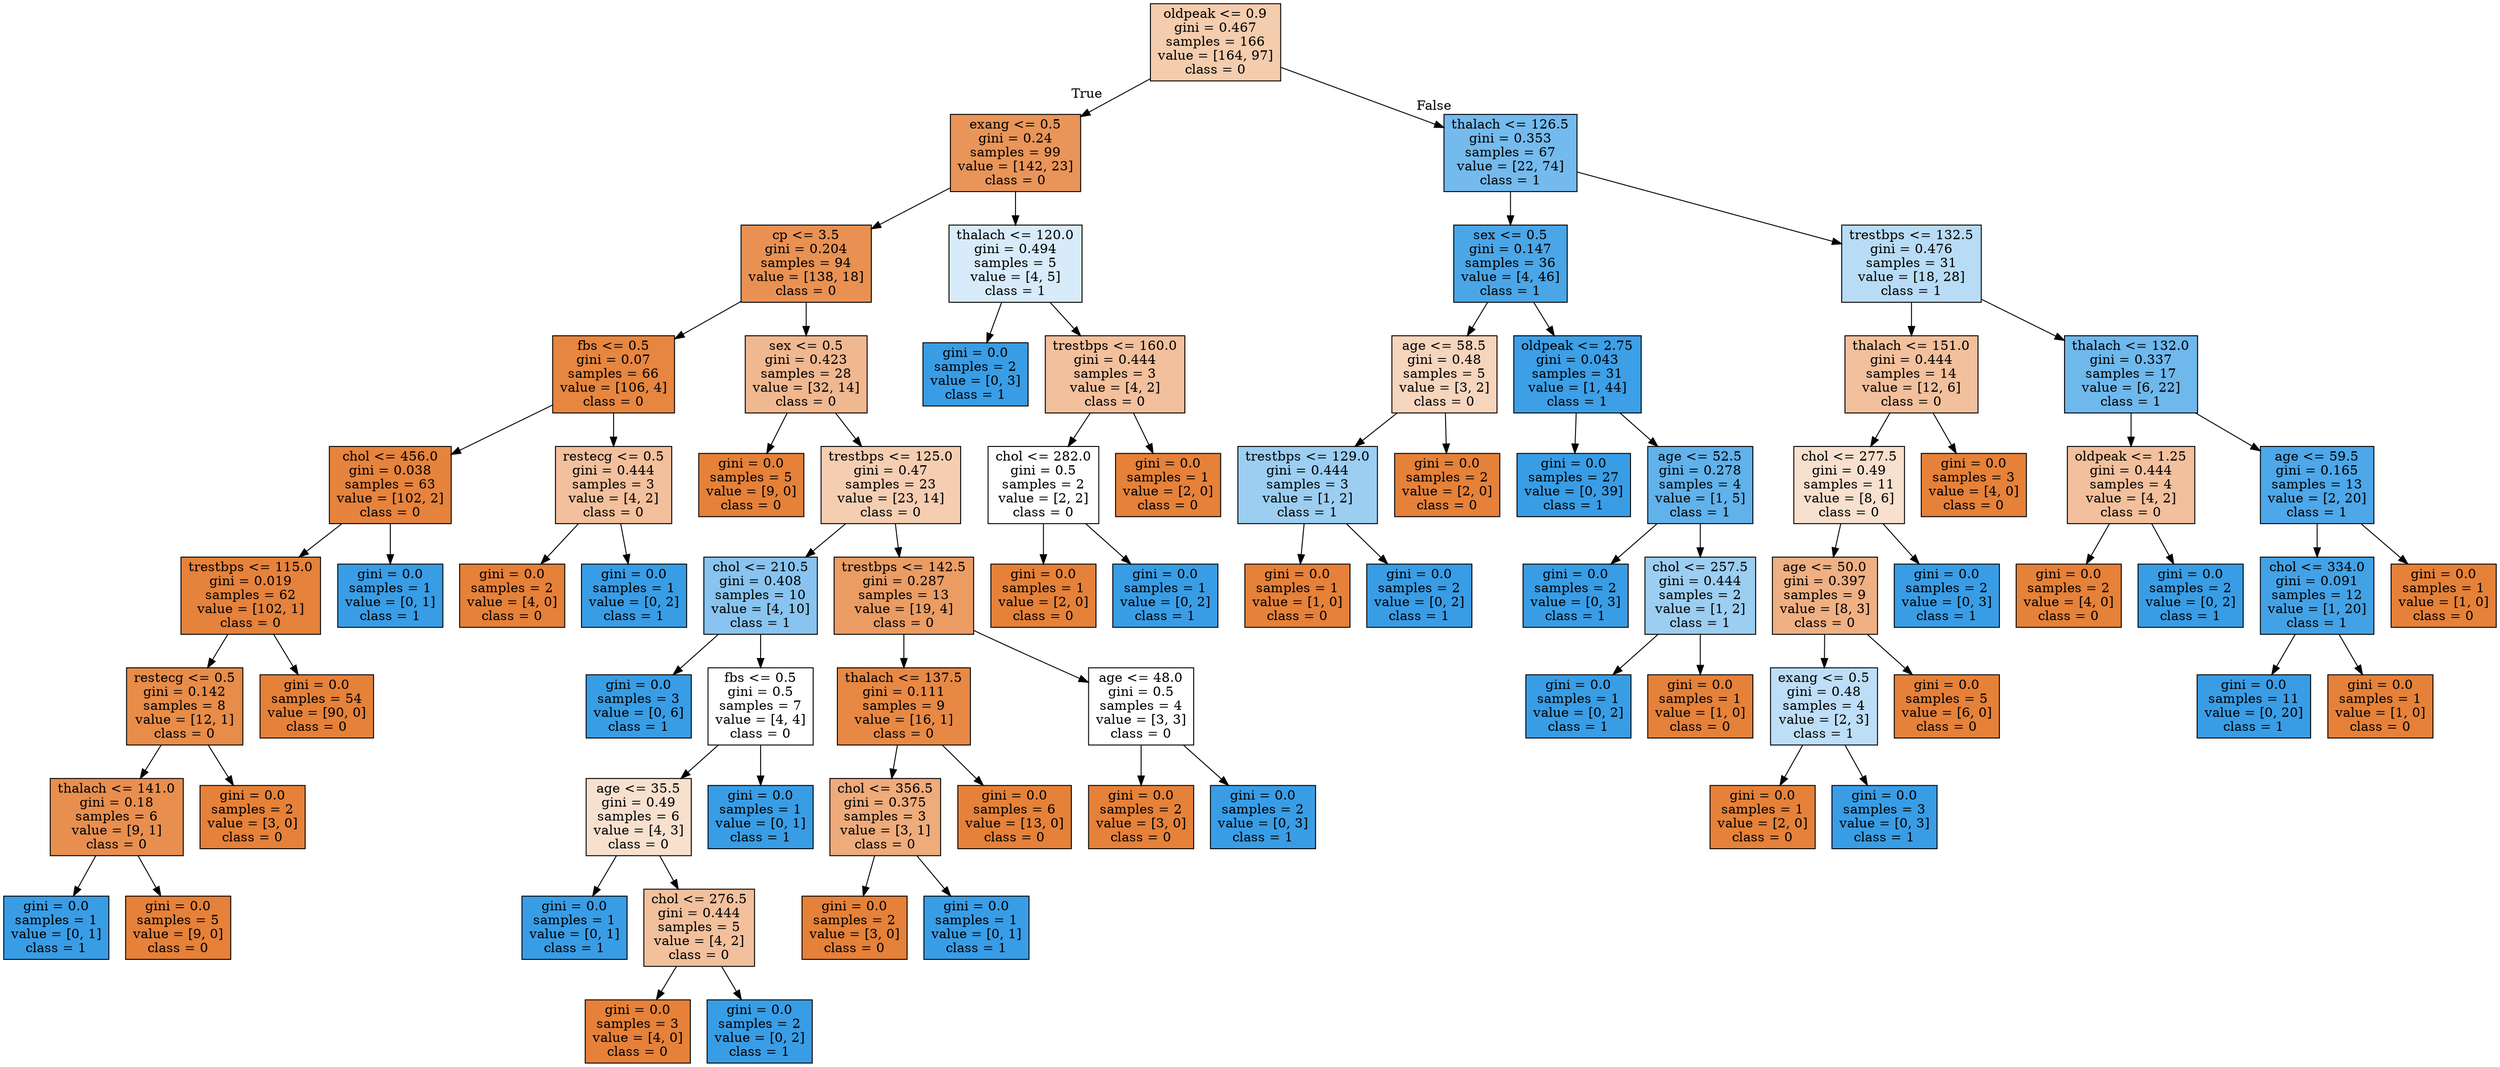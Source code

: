 digraph Tree {
node [shape=box, style="filled", color="black"] ;
0 [label="oldpeak <= 0.9\ngini = 0.467\nsamples = 166\nvalue = [164, 97]\nclass = 0", fillcolor="#f4ccae"] ;
1 [label="exang <= 0.5\ngini = 0.24\nsamples = 99\nvalue = [142, 23]\nclass = 0", fillcolor="#e99559"] ;
0 -> 1 [labeldistance=2.5, labelangle=45, headlabel="True"] ;
2 [label="cp <= 3.5\ngini = 0.204\nsamples = 94\nvalue = [138, 18]\nclass = 0", fillcolor="#e89153"] ;
1 -> 2 ;
3 [label="fbs <= 0.5\ngini = 0.07\nsamples = 66\nvalue = [106, 4]\nclass = 0", fillcolor="#e68640"] ;
2 -> 3 ;
4 [label="chol <= 456.0\ngini = 0.038\nsamples = 63\nvalue = [102, 2]\nclass = 0", fillcolor="#e6833d"] ;
3 -> 4 ;
5 [label="trestbps <= 115.0\ngini = 0.019\nsamples = 62\nvalue = [102, 1]\nclass = 0", fillcolor="#e5823b"] ;
4 -> 5 ;
6 [label="restecg <= 0.5\ngini = 0.142\nsamples = 8\nvalue = [12, 1]\nclass = 0", fillcolor="#e78c49"] ;
5 -> 6 ;
7 [label="thalach <= 141.0\ngini = 0.18\nsamples = 6\nvalue = [9, 1]\nclass = 0", fillcolor="#e88f4f"] ;
6 -> 7 ;
8 [label="gini = 0.0\nsamples = 1\nvalue = [0, 1]\nclass = 1", fillcolor="#399de5"] ;
7 -> 8 ;
9 [label="gini = 0.0\nsamples = 5\nvalue = [9, 0]\nclass = 0", fillcolor="#e58139"] ;
7 -> 9 ;
10 [label="gini = 0.0\nsamples = 2\nvalue = [3, 0]\nclass = 0", fillcolor="#e58139"] ;
6 -> 10 ;
11 [label="gini = 0.0\nsamples = 54\nvalue = [90, 0]\nclass = 0", fillcolor="#e58139"] ;
5 -> 11 ;
12 [label="gini = 0.0\nsamples = 1\nvalue = [0, 1]\nclass = 1", fillcolor="#399de5"] ;
4 -> 12 ;
13 [label="restecg <= 0.5\ngini = 0.444\nsamples = 3\nvalue = [4, 2]\nclass = 0", fillcolor="#f2c09c"] ;
3 -> 13 ;
14 [label="gini = 0.0\nsamples = 2\nvalue = [4, 0]\nclass = 0", fillcolor="#e58139"] ;
13 -> 14 ;
15 [label="gini = 0.0\nsamples = 1\nvalue = [0, 2]\nclass = 1", fillcolor="#399de5"] ;
13 -> 15 ;
16 [label="sex <= 0.5\ngini = 0.423\nsamples = 28\nvalue = [32, 14]\nclass = 0", fillcolor="#f0b890"] ;
2 -> 16 ;
17 [label="gini = 0.0\nsamples = 5\nvalue = [9, 0]\nclass = 0", fillcolor="#e58139"] ;
16 -> 17 ;
18 [label="trestbps <= 125.0\ngini = 0.47\nsamples = 23\nvalue = [23, 14]\nclass = 0", fillcolor="#f5ceb2"] ;
16 -> 18 ;
19 [label="chol <= 210.5\ngini = 0.408\nsamples = 10\nvalue = [4, 10]\nclass = 1", fillcolor="#88c4ef"] ;
18 -> 19 ;
20 [label="gini = 0.0\nsamples = 3\nvalue = [0, 6]\nclass = 1", fillcolor="#399de5"] ;
19 -> 20 ;
21 [label="fbs <= 0.5\ngini = 0.5\nsamples = 7\nvalue = [4, 4]\nclass = 0", fillcolor="#ffffff"] ;
19 -> 21 ;
22 [label="age <= 35.5\ngini = 0.49\nsamples = 6\nvalue = [4, 3]\nclass = 0", fillcolor="#f8e0ce"] ;
21 -> 22 ;
23 [label="gini = 0.0\nsamples = 1\nvalue = [0, 1]\nclass = 1", fillcolor="#399de5"] ;
22 -> 23 ;
24 [label="chol <= 276.5\ngini = 0.444\nsamples = 5\nvalue = [4, 2]\nclass = 0", fillcolor="#f2c09c"] ;
22 -> 24 ;
25 [label="gini = 0.0\nsamples = 3\nvalue = [4, 0]\nclass = 0", fillcolor="#e58139"] ;
24 -> 25 ;
26 [label="gini = 0.0\nsamples = 2\nvalue = [0, 2]\nclass = 1", fillcolor="#399de5"] ;
24 -> 26 ;
27 [label="gini = 0.0\nsamples = 1\nvalue = [0, 1]\nclass = 1", fillcolor="#399de5"] ;
21 -> 27 ;
28 [label="trestbps <= 142.5\ngini = 0.287\nsamples = 13\nvalue = [19, 4]\nclass = 0", fillcolor="#ea9c63"] ;
18 -> 28 ;
29 [label="thalach <= 137.5\ngini = 0.111\nsamples = 9\nvalue = [16, 1]\nclass = 0", fillcolor="#e78945"] ;
28 -> 29 ;
30 [label="chol <= 356.5\ngini = 0.375\nsamples = 3\nvalue = [3, 1]\nclass = 0", fillcolor="#eeab7b"] ;
29 -> 30 ;
31 [label="gini = 0.0\nsamples = 2\nvalue = [3, 0]\nclass = 0", fillcolor="#e58139"] ;
30 -> 31 ;
32 [label="gini = 0.0\nsamples = 1\nvalue = [0, 1]\nclass = 1", fillcolor="#399de5"] ;
30 -> 32 ;
33 [label="gini = 0.0\nsamples = 6\nvalue = [13, 0]\nclass = 0", fillcolor="#e58139"] ;
29 -> 33 ;
34 [label="age <= 48.0\ngini = 0.5\nsamples = 4\nvalue = [3, 3]\nclass = 0", fillcolor="#ffffff"] ;
28 -> 34 ;
35 [label="gini = 0.0\nsamples = 2\nvalue = [3, 0]\nclass = 0", fillcolor="#e58139"] ;
34 -> 35 ;
36 [label="gini = 0.0\nsamples = 2\nvalue = [0, 3]\nclass = 1", fillcolor="#399de5"] ;
34 -> 36 ;
37 [label="thalach <= 120.0\ngini = 0.494\nsamples = 5\nvalue = [4, 5]\nclass = 1", fillcolor="#d7ebfa"] ;
1 -> 37 ;
38 [label="gini = 0.0\nsamples = 2\nvalue = [0, 3]\nclass = 1", fillcolor="#399de5"] ;
37 -> 38 ;
39 [label="trestbps <= 160.0\ngini = 0.444\nsamples = 3\nvalue = [4, 2]\nclass = 0", fillcolor="#f2c09c"] ;
37 -> 39 ;
40 [label="chol <= 282.0\ngini = 0.5\nsamples = 2\nvalue = [2, 2]\nclass = 0", fillcolor="#ffffff"] ;
39 -> 40 ;
41 [label="gini = 0.0\nsamples = 1\nvalue = [2, 0]\nclass = 0", fillcolor="#e58139"] ;
40 -> 41 ;
42 [label="gini = 0.0\nsamples = 1\nvalue = [0, 2]\nclass = 1", fillcolor="#399de5"] ;
40 -> 42 ;
43 [label="gini = 0.0\nsamples = 1\nvalue = [2, 0]\nclass = 0", fillcolor="#e58139"] ;
39 -> 43 ;
44 [label="thalach <= 126.5\ngini = 0.353\nsamples = 67\nvalue = [22, 74]\nclass = 1", fillcolor="#74baed"] ;
0 -> 44 [labeldistance=2.5, labelangle=-45, headlabel="False"] ;
45 [label="sex <= 0.5\ngini = 0.147\nsamples = 36\nvalue = [4, 46]\nclass = 1", fillcolor="#4aa6e7"] ;
44 -> 45 ;
46 [label="age <= 58.5\ngini = 0.48\nsamples = 5\nvalue = [3, 2]\nclass = 0", fillcolor="#f6d5bd"] ;
45 -> 46 ;
47 [label="trestbps <= 129.0\ngini = 0.444\nsamples = 3\nvalue = [1, 2]\nclass = 1", fillcolor="#9ccef2"] ;
46 -> 47 ;
48 [label="gini = 0.0\nsamples = 1\nvalue = [1, 0]\nclass = 0", fillcolor="#e58139"] ;
47 -> 48 ;
49 [label="gini = 0.0\nsamples = 2\nvalue = [0, 2]\nclass = 1", fillcolor="#399de5"] ;
47 -> 49 ;
50 [label="gini = 0.0\nsamples = 2\nvalue = [2, 0]\nclass = 0", fillcolor="#e58139"] ;
46 -> 50 ;
51 [label="oldpeak <= 2.75\ngini = 0.043\nsamples = 31\nvalue = [1, 44]\nclass = 1", fillcolor="#3d9fe6"] ;
45 -> 51 ;
52 [label="gini = 0.0\nsamples = 27\nvalue = [0, 39]\nclass = 1", fillcolor="#399de5"] ;
51 -> 52 ;
53 [label="age <= 52.5\ngini = 0.278\nsamples = 4\nvalue = [1, 5]\nclass = 1", fillcolor="#61b1ea"] ;
51 -> 53 ;
54 [label="gini = 0.0\nsamples = 2\nvalue = [0, 3]\nclass = 1", fillcolor="#399de5"] ;
53 -> 54 ;
55 [label="chol <= 257.5\ngini = 0.444\nsamples = 2\nvalue = [1, 2]\nclass = 1", fillcolor="#9ccef2"] ;
53 -> 55 ;
56 [label="gini = 0.0\nsamples = 1\nvalue = [0, 2]\nclass = 1", fillcolor="#399de5"] ;
55 -> 56 ;
57 [label="gini = 0.0\nsamples = 1\nvalue = [1, 0]\nclass = 0", fillcolor="#e58139"] ;
55 -> 57 ;
58 [label="trestbps <= 132.5\ngini = 0.476\nsamples = 31\nvalue = [18, 28]\nclass = 1", fillcolor="#b8dcf6"] ;
44 -> 58 ;
59 [label="thalach <= 151.0\ngini = 0.444\nsamples = 14\nvalue = [12, 6]\nclass = 0", fillcolor="#f2c09c"] ;
58 -> 59 ;
60 [label="chol <= 277.5\ngini = 0.49\nsamples = 11\nvalue = [8, 6]\nclass = 0", fillcolor="#f8e0ce"] ;
59 -> 60 ;
61 [label="age <= 50.0\ngini = 0.397\nsamples = 9\nvalue = [8, 3]\nclass = 0", fillcolor="#efb083"] ;
60 -> 61 ;
62 [label="exang <= 0.5\ngini = 0.48\nsamples = 4\nvalue = [2, 3]\nclass = 1", fillcolor="#bddef6"] ;
61 -> 62 ;
63 [label="gini = 0.0\nsamples = 1\nvalue = [2, 0]\nclass = 0", fillcolor="#e58139"] ;
62 -> 63 ;
64 [label="gini = 0.0\nsamples = 3\nvalue = [0, 3]\nclass = 1", fillcolor="#399de5"] ;
62 -> 64 ;
65 [label="gini = 0.0\nsamples = 5\nvalue = [6, 0]\nclass = 0", fillcolor="#e58139"] ;
61 -> 65 ;
66 [label="gini = 0.0\nsamples = 2\nvalue = [0, 3]\nclass = 1", fillcolor="#399de5"] ;
60 -> 66 ;
67 [label="gini = 0.0\nsamples = 3\nvalue = [4, 0]\nclass = 0", fillcolor="#e58139"] ;
59 -> 67 ;
68 [label="thalach <= 132.0\ngini = 0.337\nsamples = 17\nvalue = [6, 22]\nclass = 1", fillcolor="#6fb8ec"] ;
58 -> 68 ;
69 [label="oldpeak <= 1.25\ngini = 0.444\nsamples = 4\nvalue = [4, 2]\nclass = 0", fillcolor="#f2c09c"] ;
68 -> 69 ;
70 [label="gini = 0.0\nsamples = 2\nvalue = [4, 0]\nclass = 0", fillcolor="#e58139"] ;
69 -> 70 ;
71 [label="gini = 0.0\nsamples = 2\nvalue = [0, 2]\nclass = 1", fillcolor="#399de5"] ;
69 -> 71 ;
72 [label="age <= 59.5\ngini = 0.165\nsamples = 13\nvalue = [2, 20]\nclass = 1", fillcolor="#4da7e8"] ;
68 -> 72 ;
73 [label="chol <= 334.0\ngini = 0.091\nsamples = 12\nvalue = [1, 20]\nclass = 1", fillcolor="#43a2e6"] ;
72 -> 73 ;
74 [label="gini = 0.0\nsamples = 11\nvalue = [0, 20]\nclass = 1", fillcolor="#399de5"] ;
73 -> 74 ;
75 [label="gini = 0.0\nsamples = 1\nvalue = [1, 0]\nclass = 0", fillcolor="#e58139"] ;
73 -> 75 ;
76 [label="gini = 0.0\nsamples = 1\nvalue = [1, 0]\nclass = 0", fillcolor="#e58139"] ;
72 -> 76 ;
}